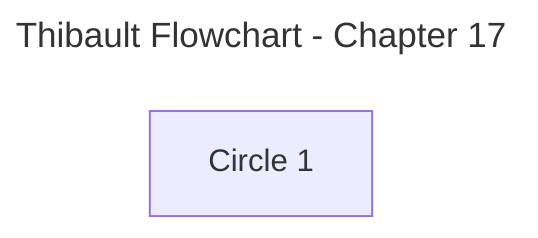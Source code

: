 ---
title: Thibault Flowchart - Chapter 17
config:
  layout: dagre
  flowchart:
    htmlLabels: false
---
flowchart LR
	%% Nodes
	B1_T17_C01["Circle 1"]